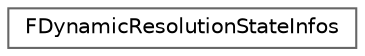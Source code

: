 digraph "Graphical Class Hierarchy"
{
 // INTERACTIVE_SVG=YES
 // LATEX_PDF_SIZE
  bgcolor="transparent";
  edge [fontname=Helvetica,fontsize=10,labelfontname=Helvetica,labelfontsize=10];
  node [fontname=Helvetica,fontsize=10,shape=box,height=0.2,width=0.4];
  rankdir="LR";
  Node0 [id="Node000000",label="FDynamicResolutionStateInfos",height=0.2,width=0.4,color="grey40", fillcolor="white", style="filled",URL="$d7/d32/structFDynamicResolutionStateInfos.html",tooltip="Information about the state of dynamic resolution."];
}

